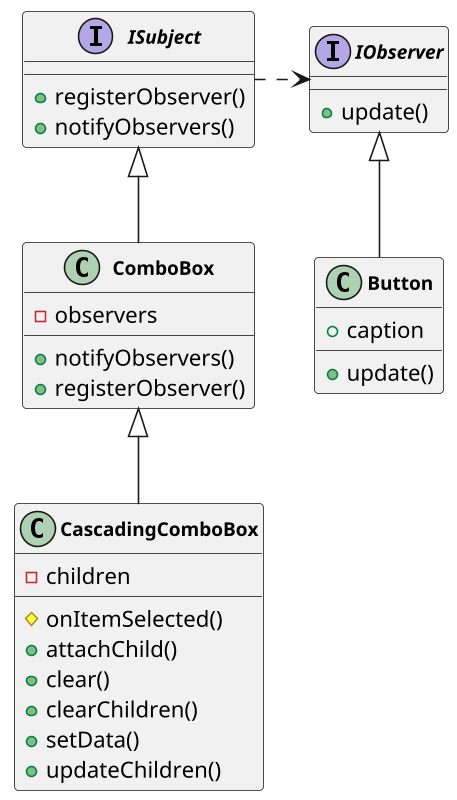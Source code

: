 @startuml

skinparam defaultFontName "Fira Code"
skinparam class {
    FontStyle bold
    FontSize 12
}

scale 800*800

interface IObserver{
    +update()
}

interface ISubject{
    +registerObserver()
    +notifyObservers()
}

class Button{
    +caption
    +update()
}

class ComboBox{
    -observers
    +notifyObservers()
    +registerObserver()
}

class CascadingComboBox{
    -children
    #onItemSelected()
    +attachChild()
    +clear()
    +clearChildren()
    +setData()
    +updateChildren()
}

IObserver <|-down- Button
ISubject <|-down- ComboBox
ComboBox <|-down- CascadingComboBox
ISubject .right.>  IObserver


@enduml